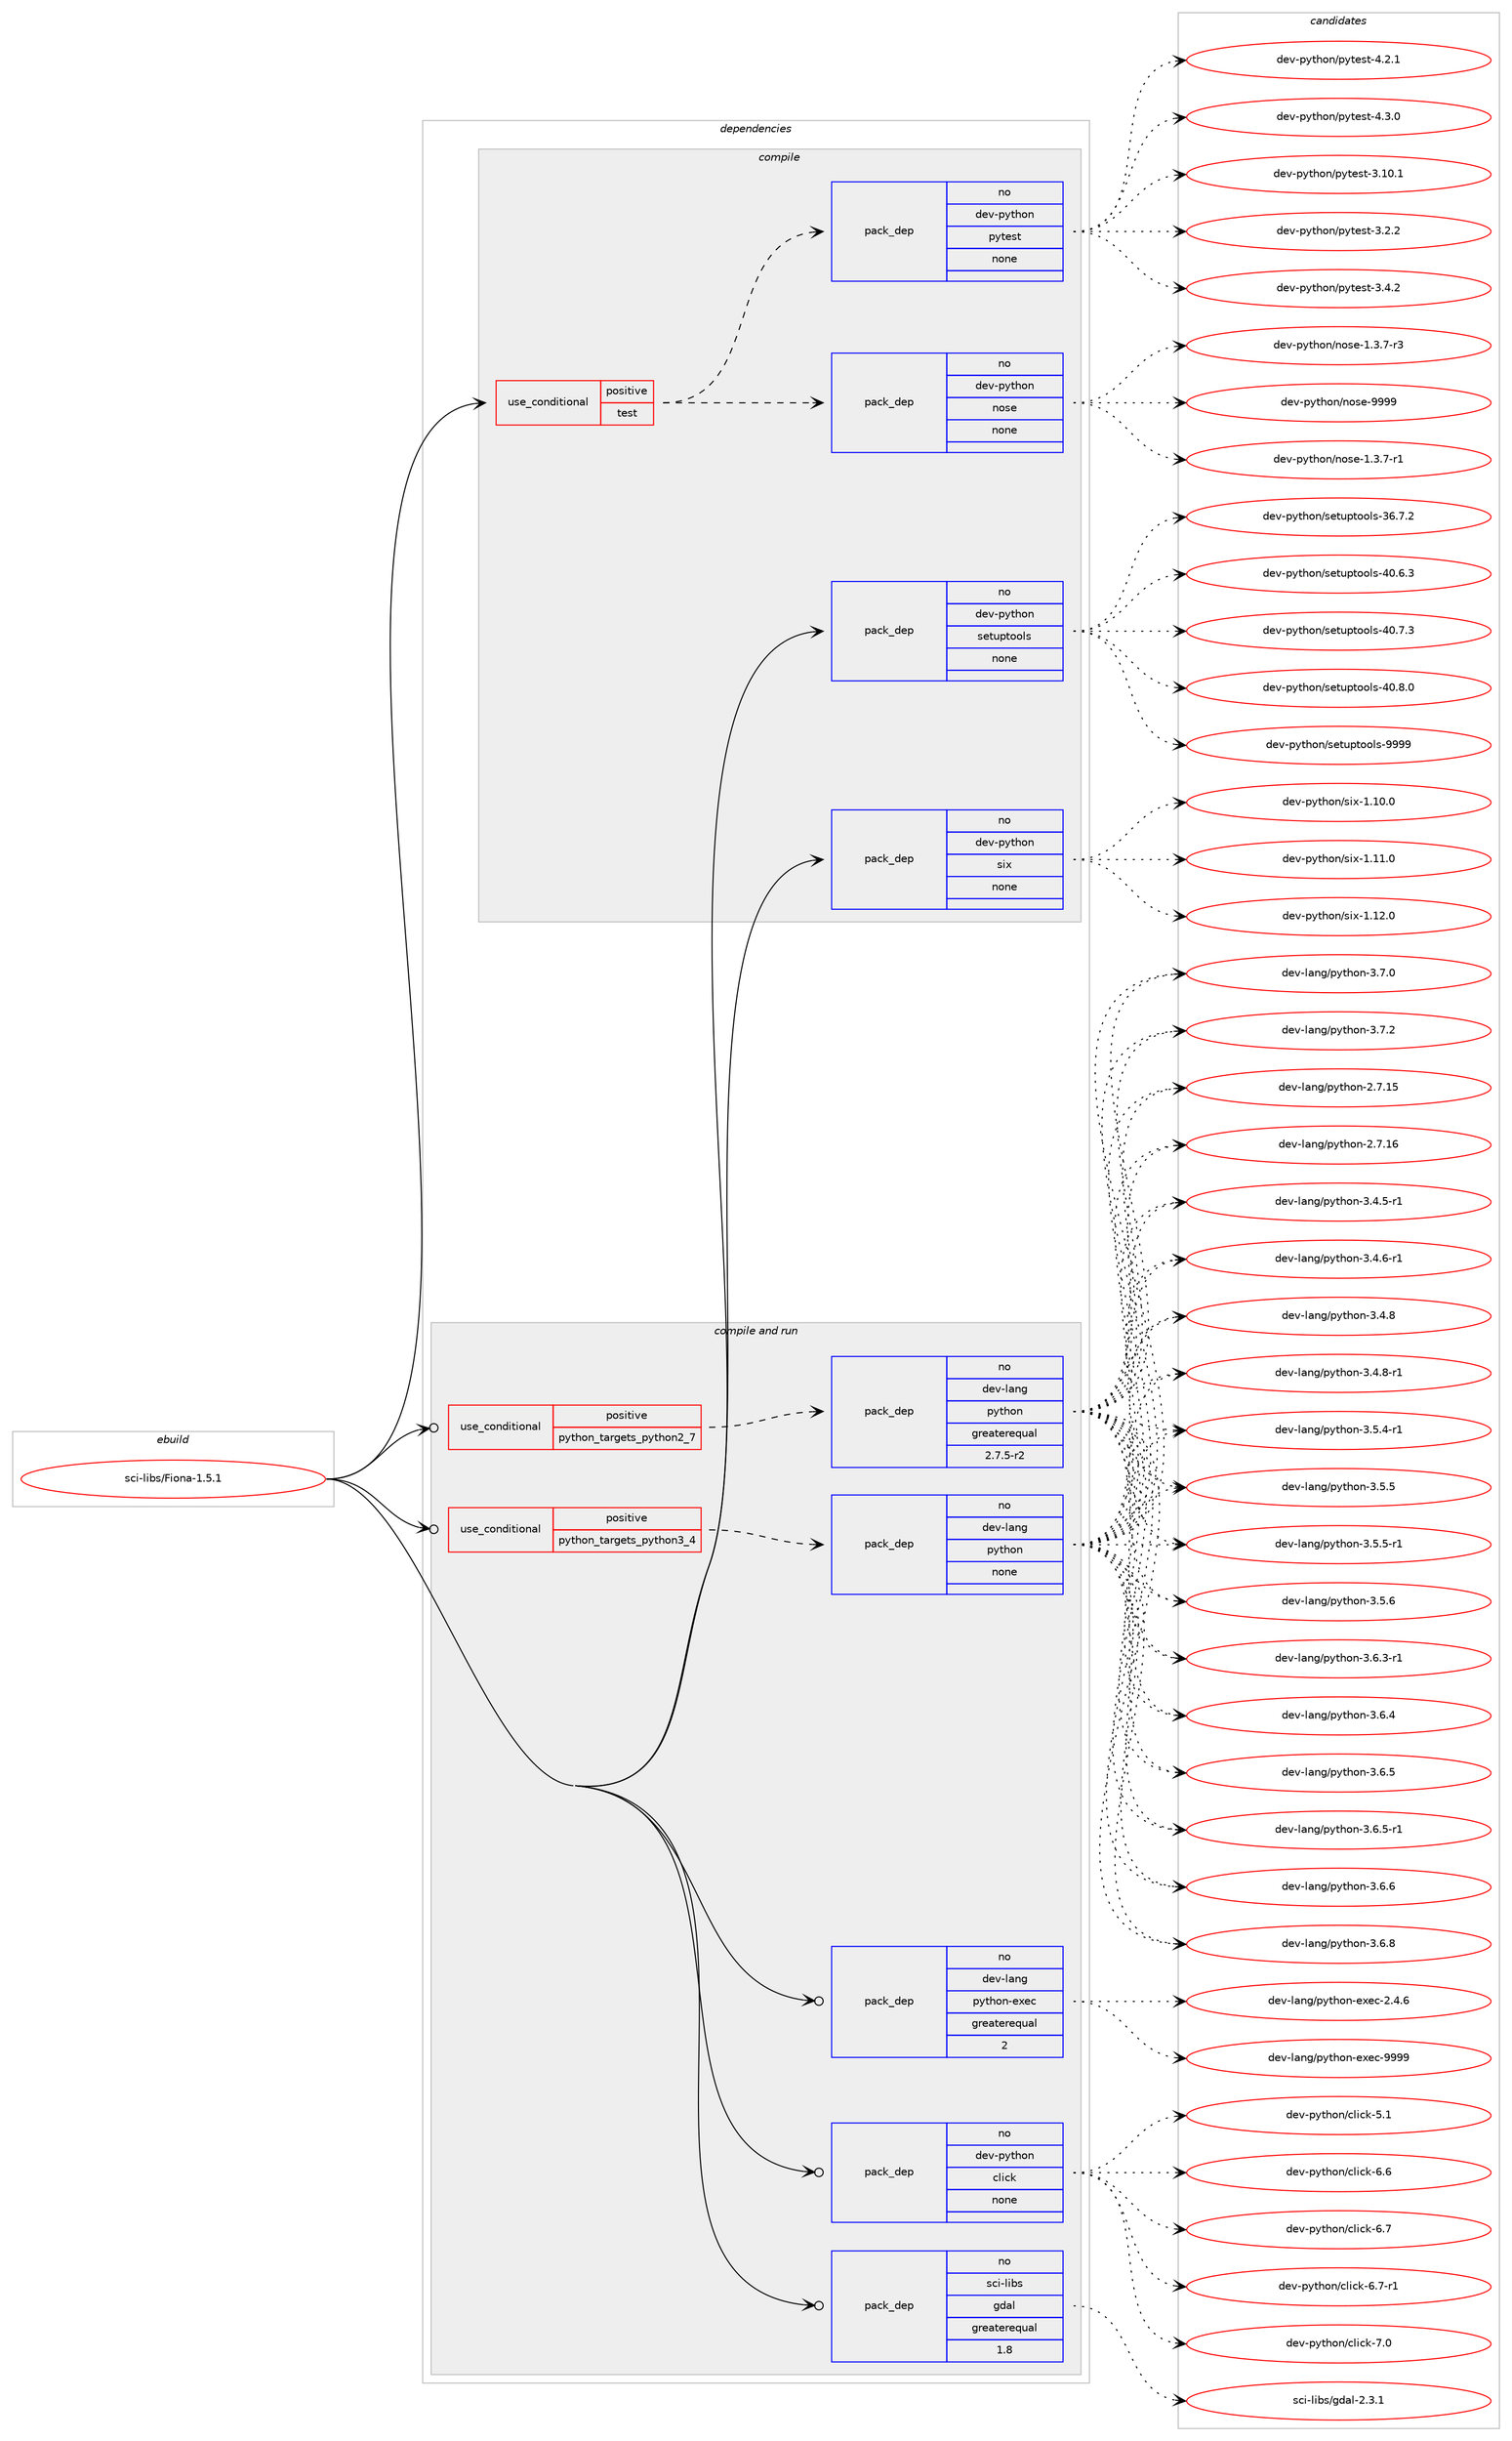 digraph prolog {

# *************
# Graph options
# *************

newrank=true;
concentrate=true;
compound=true;
graph [rankdir=LR,fontname=Helvetica,fontsize=10,ranksep=1.5];#, ranksep=2.5, nodesep=0.2];
edge  [arrowhead=vee];
node  [fontname=Helvetica,fontsize=10];

# **********
# The ebuild
# **********

subgraph cluster_leftcol {
color=gray;
rank=same;
label=<<i>ebuild</i>>;
id [label="sci-libs/Fiona-1.5.1", color=red, width=4, href="../sci-libs/Fiona-1.5.1.svg"];
}

# ****************
# The dependencies
# ****************

subgraph cluster_midcol {
color=gray;
label=<<i>dependencies</i>>;
subgraph cluster_compile {
fillcolor="#eeeeee";
style=filled;
label=<<i>compile</i>>;
subgraph cond452928 {
dependency1691814 [label=<<TABLE BORDER="0" CELLBORDER="1" CELLSPACING="0" CELLPADDING="4"><TR><TD ROWSPAN="3" CELLPADDING="10">use_conditional</TD></TR><TR><TD>positive</TD></TR><TR><TD>test</TD></TR></TABLE>>, shape=none, color=red];
subgraph pack1211177 {
dependency1691815 [label=<<TABLE BORDER="0" CELLBORDER="1" CELLSPACING="0" CELLPADDING="4" WIDTH="220"><TR><TD ROWSPAN="6" CELLPADDING="30">pack_dep</TD></TR><TR><TD WIDTH="110">no</TD></TR><TR><TD>dev-python</TD></TR><TR><TD>nose</TD></TR><TR><TD>none</TD></TR><TR><TD></TD></TR></TABLE>>, shape=none, color=blue];
}
dependency1691814:e -> dependency1691815:w [weight=20,style="dashed",arrowhead="vee"];
subgraph pack1211178 {
dependency1691816 [label=<<TABLE BORDER="0" CELLBORDER="1" CELLSPACING="0" CELLPADDING="4" WIDTH="220"><TR><TD ROWSPAN="6" CELLPADDING="30">pack_dep</TD></TR><TR><TD WIDTH="110">no</TD></TR><TR><TD>dev-python</TD></TR><TR><TD>pytest</TD></TR><TR><TD>none</TD></TR><TR><TD></TD></TR></TABLE>>, shape=none, color=blue];
}
dependency1691814:e -> dependency1691816:w [weight=20,style="dashed",arrowhead="vee"];
}
id:e -> dependency1691814:w [weight=20,style="solid",arrowhead="vee"];
subgraph pack1211179 {
dependency1691817 [label=<<TABLE BORDER="0" CELLBORDER="1" CELLSPACING="0" CELLPADDING="4" WIDTH="220"><TR><TD ROWSPAN="6" CELLPADDING="30">pack_dep</TD></TR><TR><TD WIDTH="110">no</TD></TR><TR><TD>dev-python</TD></TR><TR><TD>setuptools</TD></TR><TR><TD>none</TD></TR><TR><TD></TD></TR></TABLE>>, shape=none, color=blue];
}
id:e -> dependency1691817:w [weight=20,style="solid",arrowhead="vee"];
subgraph pack1211180 {
dependency1691818 [label=<<TABLE BORDER="0" CELLBORDER="1" CELLSPACING="0" CELLPADDING="4" WIDTH="220"><TR><TD ROWSPAN="6" CELLPADDING="30">pack_dep</TD></TR><TR><TD WIDTH="110">no</TD></TR><TR><TD>dev-python</TD></TR><TR><TD>six</TD></TR><TR><TD>none</TD></TR><TR><TD></TD></TR></TABLE>>, shape=none, color=blue];
}
id:e -> dependency1691818:w [weight=20,style="solid",arrowhead="vee"];
}
subgraph cluster_compileandrun {
fillcolor="#eeeeee";
style=filled;
label=<<i>compile and run</i>>;
subgraph cond452929 {
dependency1691819 [label=<<TABLE BORDER="0" CELLBORDER="1" CELLSPACING="0" CELLPADDING="4"><TR><TD ROWSPAN="3" CELLPADDING="10">use_conditional</TD></TR><TR><TD>positive</TD></TR><TR><TD>python_targets_python2_7</TD></TR></TABLE>>, shape=none, color=red];
subgraph pack1211181 {
dependency1691820 [label=<<TABLE BORDER="0" CELLBORDER="1" CELLSPACING="0" CELLPADDING="4" WIDTH="220"><TR><TD ROWSPAN="6" CELLPADDING="30">pack_dep</TD></TR><TR><TD WIDTH="110">no</TD></TR><TR><TD>dev-lang</TD></TR><TR><TD>python</TD></TR><TR><TD>greaterequal</TD></TR><TR><TD>2.7.5-r2</TD></TR></TABLE>>, shape=none, color=blue];
}
dependency1691819:e -> dependency1691820:w [weight=20,style="dashed",arrowhead="vee"];
}
id:e -> dependency1691819:w [weight=20,style="solid",arrowhead="odotvee"];
subgraph cond452930 {
dependency1691821 [label=<<TABLE BORDER="0" CELLBORDER="1" CELLSPACING="0" CELLPADDING="4"><TR><TD ROWSPAN="3" CELLPADDING="10">use_conditional</TD></TR><TR><TD>positive</TD></TR><TR><TD>python_targets_python3_4</TD></TR></TABLE>>, shape=none, color=red];
subgraph pack1211182 {
dependency1691822 [label=<<TABLE BORDER="0" CELLBORDER="1" CELLSPACING="0" CELLPADDING="4" WIDTH="220"><TR><TD ROWSPAN="6" CELLPADDING="30">pack_dep</TD></TR><TR><TD WIDTH="110">no</TD></TR><TR><TD>dev-lang</TD></TR><TR><TD>python</TD></TR><TR><TD>none</TD></TR><TR><TD></TD></TR></TABLE>>, shape=none, color=blue];
}
dependency1691821:e -> dependency1691822:w [weight=20,style="dashed",arrowhead="vee"];
}
id:e -> dependency1691821:w [weight=20,style="solid",arrowhead="odotvee"];
subgraph pack1211183 {
dependency1691823 [label=<<TABLE BORDER="0" CELLBORDER="1" CELLSPACING="0" CELLPADDING="4" WIDTH="220"><TR><TD ROWSPAN="6" CELLPADDING="30">pack_dep</TD></TR><TR><TD WIDTH="110">no</TD></TR><TR><TD>dev-lang</TD></TR><TR><TD>python-exec</TD></TR><TR><TD>greaterequal</TD></TR><TR><TD>2</TD></TR></TABLE>>, shape=none, color=blue];
}
id:e -> dependency1691823:w [weight=20,style="solid",arrowhead="odotvee"];
subgraph pack1211184 {
dependency1691824 [label=<<TABLE BORDER="0" CELLBORDER="1" CELLSPACING="0" CELLPADDING="4" WIDTH="220"><TR><TD ROWSPAN="6" CELLPADDING="30">pack_dep</TD></TR><TR><TD WIDTH="110">no</TD></TR><TR><TD>dev-python</TD></TR><TR><TD>click</TD></TR><TR><TD>none</TD></TR><TR><TD></TD></TR></TABLE>>, shape=none, color=blue];
}
id:e -> dependency1691824:w [weight=20,style="solid",arrowhead="odotvee"];
subgraph pack1211185 {
dependency1691825 [label=<<TABLE BORDER="0" CELLBORDER="1" CELLSPACING="0" CELLPADDING="4" WIDTH="220"><TR><TD ROWSPAN="6" CELLPADDING="30">pack_dep</TD></TR><TR><TD WIDTH="110">no</TD></TR><TR><TD>sci-libs</TD></TR><TR><TD>gdal</TD></TR><TR><TD>greaterequal</TD></TR><TR><TD>1.8</TD></TR></TABLE>>, shape=none, color=blue];
}
id:e -> dependency1691825:w [weight=20,style="solid",arrowhead="odotvee"];
}
subgraph cluster_run {
fillcolor="#eeeeee";
style=filled;
label=<<i>run</i>>;
}
}

# **************
# The candidates
# **************

subgraph cluster_choices {
rank=same;
color=gray;
label=<<i>candidates</i>>;

subgraph choice1211177 {
color=black;
nodesep=1;
choice10010111845112121116104111110471101111151014549465146554511449 [label="dev-python/nose-1.3.7-r1", color=red, width=4,href="../dev-python/nose-1.3.7-r1.svg"];
choice10010111845112121116104111110471101111151014549465146554511451 [label="dev-python/nose-1.3.7-r3", color=red, width=4,href="../dev-python/nose-1.3.7-r3.svg"];
choice10010111845112121116104111110471101111151014557575757 [label="dev-python/nose-9999", color=red, width=4,href="../dev-python/nose-9999.svg"];
dependency1691815:e -> choice10010111845112121116104111110471101111151014549465146554511449:w [style=dotted,weight="100"];
dependency1691815:e -> choice10010111845112121116104111110471101111151014549465146554511451:w [style=dotted,weight="100"];
dependency1691815:e -> choice10010111845112121116104111110471101111151014557575757:w [style=dotted,weight="100"];
}
subgraph choice1211178 {
color=black;
nodesep=1;
choice100101118451121211161041111104711212111610111511645514649484649 [label="dev-python/pytest-3.10.1", color=red, width=4,href="../dev-python/pytest-3.10.1.svg"];
choice1001011184511212111610411111047112121116101115116455146504650 [label="dev-python/pytest-3.2.2", color=red, width=4,href="../dev-python/pytest-3.2.2.svg"];
choice1001011184511212111610411111047112121116101115116455146524650 [label="dev-python/pytest-3.4.2", color=red, width=4,href="../dev-python/pytest-3.4.2.svg"];
choice1001011184511212111610411111047112121116101115116455246504649 [label="dev-python/pytest-4.2.1", color=red, width=4,href="../dev-python/pytest-4.2.1.svg"];
choice1001011184511212111610411111047112121116101115116455246514648 [label="dev-python/pytest-4.3.0", color=red, width=4,href="../dev-python/pytest-4.3.0.svg"];
dependency1691816:e -> choice100101118451121211161041111104711212111610111511645514649484649:w [style=dotted,weight="100"];
dependency1691816:e -> choice1001011184511212111610411111047112121116101115116455146504650:w [style=dotted,weight="100"];
dependency1691816:e -> choice1001011184511212111610411111047112121116101115116455146524650:w [style=dotted,weight="100"];
dependency1691816:e -> choice1001011184511212111610411111047112121116101115116455246504649:w [style=dotted,weight="100"];
dependency1691816:e -> choice1001011184511212111610411111047112121116101115116455246514648:w [style=dotted,weight="100"];
}
subgraph choice1211179 {
color=black;
nodesep=1;
choice100101118451121211161041111104711510111611711211611111110811545515446554650 [label="dev-python/setuptools-36.7.2", color=red, width=4,href="../dev-python/setuptools-36.7.2.svg"];
choice100101118451121211161041111104711510111611711211611111110811545524846544651 [label="dev-python/setuptools-40.6.3", color=red, width=4,href="../dev-python/setuptools-40.6.3.svg"];
choice100101118451121211161041111104711510111611711211611111110811545524846554651 [label="dev-python/setuptools-40.7.3", color=red, width=4,href="../dev-python/setuptools-40.7.3.svg"];
choice100101118451121211161041111104711510111611711211611111110811545524846564648 [label="dev-python/setuptools-40.8.0", color=red, width=4,href="../dev-python/setuptools-40.8.0.svg"];
choice10010111845112121116104111110471151011161171121161111111081154557575757 [label="dev-python/setuptools-9999", color=red, width=4,href="../dev-python/setuptools-9999.svg"];
dependency1691817:e -> choice100101118451121211161041111104711510111611711211611111110811545515446554650:w [style=dotted,weight="100"];
dependency1691817:e -> choice100101118451121211161041111104711510111611711211611111110811545524846544651:w [style=dotted,weight="100"];
dependency1691817:e -> choice100101118451121211161041111104711510111611711211611111110811545524846554651:w [style=dotted,weight="100"];
dependency1691817:e -> choice100101118451121211161041111104711510111611711211611111110811545524846564648:w [style=dotted,weight="100"];
dependency1691817:e -> choice10010111845112121116104111110471151011161171121161111111081154557575757:w [style=dotted,weight="100"];
}
subgraph choice1211180 {
color=black;
nodesep=1;
choice100101118451121211161041111104711510512045494649484648 [label="dev-python/six-1.10.0", color=red, width=4,href="../dev-python/six-1.10.0.svg"];
choice100101118451121211161041111104711510512045494649494648 [label="dev-python/six-1.11.0", color=red, width=4,href="../dev-python/six-1.11.0.svg"];
choice100101118451121211161041111104711510512045494649504648 [label="dev-python/six-1.12.0", color=red, width=4,href="../dev-python/six-1.12.0.svg"];
dependency1691818:e -> choice100101118451121211161041111104711510512045494649484648:w [style=dotted,weight="100"];
dependency1691818:e -> choice100101118451121211161041111104711510512045494649494648:w [style=dotted,weight="100"];
dependency1691818:e -> choice100101118451121211161041111104711510512045494649504648:w [style=dotted,weight="100"];
}
subgraph choice1211181 {
color=black;
nodesep=1;
choice10010111845108971101034711212111610411111045504655464953 [label="dev-lang/python-2.7.15", color=red, width=4,href="../dev-lang/python-2.7.15.svg"];
choice10010111845108971101034711212111610411111045504655464954 [label="dev-lang/python-2.7.16", color=red, width=4,href="../dev-lang/python-2.7.16.svg"];
choice1001011184510897110103471121211161041111104551465246534511449 [label="dev-lang/python-3.4.5-r1", color=red, width=4,href="../dev-lang/python-3.4.5-r1.svg"];
choice1001011184510897110103471121211161041111104551465246544511449 [label="dev-lang/python-3.4.6-r1", color=red, width=4,href="../dev-lang/python-3.4.6-r1.svg"];
choice100101118451089711010347112121116104111110455146524656 [label="dev-lang/python-3.4.8", color=red, width=4,href="../dev-lang/python-3.4.8.svg"];
choice1001011184510897110103471121211161041111104551465246564511449 [label="dev-lang/python-3.4.8-r1", color=red, width=4,href="../dev-lang/python-3.4.8-r1.svg"];
choice1001011184510897110103471121211161041111104551465346524511449 [label="dev-lang/python-3.5.4-r1", color=red, width=4,href="../dev-lang/python-3.5.4-r1.svg"];
choice100101118451089711010347112121116104111110455146534653 [label="dev-lang/python-3.5.5", color=red, width=4,href="../dev-lang/python-3.5.5.svg"];
choice1001011184510897110103471121211161041111104551465346534511449 [label="dev-lang/python-3.5.5-r1", color=red, width=4,href="../dev-lang/python-3.5.5-r1.svg"];
choice100101118451089711010347112121116104111110455146534654 [label="dev-lang/python-3.5.6", color=red, width=4,href="../dev-lang/python-3.5.6.svg"];
choice1001011184510897110103471121211161041111104551465446514511449 [label="dev-lang/python-3.6.3-r1", color=red, width=4,href="../dev-lang/python-3.6.3-r1.svg"];
choice100101118451089711010347112121116104111110455146544652 [label="dev-lang/python-3.6.4", color=red, width=4,href="../dev-lang/python-3.6.4.svg"];
choice100101118451089711010347112121116104111110455146544653 [label="dev-lang/python-3.6.5", color=red, width=4,href="../dev-lang/python-3.6.5.svg"];
choice1001011184510897110103471121211161041111104551465446534511449 [label="dev-lang/python-3.6.5-r1", color=red, width=4,href="../dev-lang/python-3.6.5-r1.svg"];
choice100101118451089711010347112121116104111110455146544654 [label="dev-lang/python-3.6.6", color=red, width=4,href="../dev-lang/python-3.6.6.svg"];
choice100101118451089711010347112121116104111110455146544656 [label="dev-lang/python-3.6.8", color=red, width=4,href="../dev-lang/python-3.6.8.svg"];
choice100101118451089711010347112121116104111110455146554648 [label="dev-lang/python-3.7.0", color=red, width=4,href="../dev-lang/python-3.7.0.svg"];
choice100101118451089711010347112121116104111110455146554650 [label="dev-lang/python-3.7.2", color=red, width=4,href="../dev-lang/python-3.7.2.svg"];
dependency1691820:e -> choice10010111845108971101034711212111610411111045504655464953:w [style=dotted,weight="100"];
dependency1691820:e -> choice10010111845108971101034711212111610411111045504655464954:w [style=dotted,weight="100"];
dependency1691820:e -> choice1001011184510897110103471121211161041111104551465246534511449:w [style=dotted,weight="100"];
dependency1691820:e -> choice1001011184510897110103471121211161041111104551465246544511449:w [style=dotted,weight="100"];
dependency1691820:e -> choice100101118451089711010347112121116104111110455146524656:w [style=dotted,weight="100"];
dependency1691820:e -> choice1001011184510897110103471121211161041111104551465246564511449:w [style=dotted,weight="100"];
dependency1691820:e -> choice1001011184510897110103471121211161041111104551465346524511449:w [style=dotted,weight="100"];
dependency1691820:e -> choice100101118451089711010347112121116104111110455146534653:w [style=dotted,weight="100"];
dependency1691820:e -> choice1001011184510897110103471121211161041111104551465346534511449:w [style=dotted,weight="100"];
dependency1691820:e -> choice100101118451089711010347112121116104111110455146534654:w [style=dotted,weight="100"];
dependency1691820:e -> choice1001011184510897110103471121211161041111104551465446514511449:w [style=dotted,weight="100"];
dependency1691820:e -> choice100101118451089711010347112121116104111110455146544652:w [style=dotted,weight="100"];
dependency1691820:e -> choice100101118451089711010347112121116104111110455146544653:w [style=dotted,weight="100"];
dependency1691820:e -> choice1001011184510897110103471121211161041111104551465446534511449:w [style=dotted,weight="100"];
dependency1691820:e -> choice100101118451089711010347112121116104111110455146544654:w [style=dotted,weight="100"];
dependency1691820:e -> choice100101118451089711010347112121116104111110455146544656:w [style=dotted,weight="100"];
dependency1691820:e -> choice100101118451089711010347112121116104111110455146554648:w [style=dotted,weight="100"];
dependency1691820:e -> choice100101118451089711010347112121116104111110455146554650:w [style=dotted,weight="100"];
}
subgraph choice1211182 {
color=black;
nodesep=1;
choice10010111845108971101034711212111610411111045504655464953 [label="dev-lang/python-2.7.15", color=red, width=4,href="../dev-lang/python-2.7.15.svg"];
choice10010111845108971101034711212111610411111045504655464954 [label="dev-lang/python-2.7.16", color=red, width=4,href="../dev-lang/python-2.7.16.svg"];
choice1001011184510897110103471121211161041111104551465246534511449 [label="dev-lang/python-3.4.5-r1", color=red, width=4,href="../dev-lang/python-3.4.5-r1.svg"];
choice1001011184510897110103471121211161041111104551465246544511449 [label="dev-lang/python-3.4.6-r1", color=red, width=4,href="../dev-lang/python-3.4.6-r1.svg"];
choice100101118451089711010347112121116104111110455146524656 [label="dev-lang/python-3.4.8", color=red, width=4,href="../dev-lang/python-3.4.8.svg"];
choice1001011184510897110103471121211161041111104551465246564511449 [label="dev-lang/python-3.4.8-r1", color=red, width=4,href="../dev-lang/python-3.4.8-r1.svg"];
choice1001011184510897110103471121211161041111104551465346524511449 [label="dev-lang/python-3.5.4-r1", color=red, width=4,href="../dev-lang/python-3.5.4-r1.svg"];
choice100101118451089711010347112121116104111110455146534653 [label="dev-lang/python-3.5.5", color=red, width=4,href="../dev-lang/python-3.5.5.svg"];
choice1001011184510897110103471121211161041111104551465346534511449 [label="dev-lang/python-3.5.5-r1", color=red, width=4,href="../dev-lang/python-3.5.5-r1.svg"];
choice100101118451089711010347112121116104111110455146534654 [label="dev-lang/python-3.5.6", color=red, width=4,href="../dev-lang/python-3.5.6.svg"];
choice1001011184510897110103471121211161041111104551465446514511449 [label="dev-lang/python-3.6.3-r1", color=red, width=4,href="../dev-lang/python-3.6.3-r1.svg"];
choice100101118451089711010347112121116104111110455146544652 [label="dev-lang/python-3.6.4", color=red, width=4,href="../dev-lang/python-3.6.4.svg"];
choice100101118451089711010347112121116104111110455146544653 [label="dev-lang/python-3.6.5", color=red, width=4,href="../dev-lang/python-3.6.5.svg"];
choice1001011184510897110103471121211161041111104551465446534511449 [label="dev-lang/python-3.6.5-r1", color=red, width=4,href="../dev-lang/python-3.6.5-r1.svg"];
choice100101118451089711010347112121116104111110455146544654 [label="dev-lang/python-3.6.6", color=red, width=4,href="../dev-lang/python-3.6.6.svg"];
choice100101118451089711010347112121116104111110455146544656 [label="dev-lang/python-3.6.8", color=red, width=4,href="../dev-lang/python-3.6.8.svg"];
choice100101118451089711010347112121116104111110455146554648 [label="dev-lang/python-3.7.0", color=red, width=4,href="../dev-lang/python-3.7.0.svg"];
choice100101118451089711010347112121116104111110455146554650 [label="dev-lang/python-3.7.2", color=red, width=4,href="../dev-lang/python-3.7.2.svg"];
dependency1691822:e -> choice10010111845108971101034711212111610411111045504655464953:w [style=dotted,weight="100"];
dependency1691822:e -> choice10010111845108971101034711212111610411111045504655464954:w [style=dotted,weight="100"];
dependency1691822:e -> choice1001011184510897110103471121211161041111104551465246534511449:w [style=dotted,weight="100"];
dependency1691822:e -> choice1001011184510897110103471121211161041111104551465246544511449:w [style=dotted,weight="100"];
dependency1691822:e -> choice100101118451089711010347112121116104111110455146524656:w [style=dotted,weight="100"];
dependency1691822:e -> choice1001011184510897110103471121211161041111104551465246564511449:w [style=dotted,weight="100"];
dependency1691822:e -> choice1001011184510897110103471121211161041111104551465346524511449:w [style=dotted,weight="100"];
dependency1691822:e -> choice100101118451089711010347112121116104111110455146534653:w [style=dotted,weight="100"];
dependency1691822:e -> choice1001011184510897110103471121211161041111104551465346534511449:w [style=dotted,weight="100"];
dependency1691822:e -> choice100101118451089711010347112121116104111110455146534654:w [style=dotted,weight="100"];
dependency1691822:e -> choice1001011184510897110103471121211161041111104551465446514511449:w [style=dotted,weight="100"];
dependency1691822:e -> choice100101118451089711010347112121116104111110455146544652:w [style=dotted,weight="100"];
dependency1691822:e -> choice100101118451089711010347112121116104111110455146544653:w [style=dotted,weight="100"];
dependency1691822:e -> choice1001011184510897110103471121211161041111104551465446534511449:w [style=dotted,weight="100"];
dependency1691822:e -> choice100101118451089711010347112121116104111110455146544654:w [style=dotted,weight="100"];
dependency1691822:e -> choice100101118451089711010347112121116104111110455146544656:w [style=dotted,weight="100"];
dependency1691822:e -> choice100101118451089711010347112121116104111110455146554648:w [style=dotted,weight="100"];
dependency1691822:e -> choice100101118451089711010347112121116104111110455146554650:w [style=dotted,weight="100"];
}
subgraph choice1211183 {
color=black;
nodesep=1;
choice1001011184510897110103471121211161041111104510112010199455046524654 [label="dev-lang/python-exec-2.4.6", color=red, width=4,href="../dev-lang/python-exec-2.4.6.svg"];
choice10010111845108971101034711212111610411111045101120101994557575757 [label="dev-lang/python-exec-9999", color=red, width=4,href="../dev-lang/python-exec-9999.svg"];
dependency1691823:e -> choice1001011184510897110103471121211161041111104510112010199455046524654:w [style=dotted,weight="100"];
dependency1691823:e -> choice10010111845108971101034711212111610411111045101120101994557575757:w [style=dotted,weight="100"];
}
subgraph choice1211184 {
color=black;
nodesep=1;
choice1001011184511212111610411111047991081059910745534649 [label="dev-python/click-5.1", color=red, width=4,href="../dev-python/click-5.1.svg"];
choice1001011184511212111610411111047991081059910745544654 [label="dev-python/click-6.6", color=red, width=4,href="../dev-python/click-6.6.svg"];
choice1001011184511212111610411111047991081059910745544655 [label="dev-python/click-6.7", color=red, width=4,href="../dev-python/click-6.7.svg"];
choice10010111845112121116104111110479910810599107455446554511449 [label="dev-python/click-6.7-r1", color=red, width=4,href="../dev-python/click-6.7-r1.svg"];
choice1001011184511212111610411111047991081059910745554648 [label="dev-python/click-7.0", color=red, width=4,href="../dev-python/click-7.0.svg"];
dependency1691824:e -> choice1001011184511212111610411111047991081059910745534649:w [style=dotted,weight="100"];
dependency1691824:e -> choice1001011184511212111610411111047991081059910745544654:w [style=dotted,weight="100"];
dependency1691824:e -> choice1001011184511212111610411111047991081059910745544655:w [style=dotted,weight="100"];
dependency1691824:e -> choice10010111845112121116104111110479910810599107455446554511449:w [style=dotted,weight="100"];
dependency1691824:e -> choice1001011184511212111610411111047991081059910745554648:w [style=dotted,weight="100"];
}
subgraph choice1211185 {
color=black;
nodesep=1;
choice1159910545108105981154710310097108455046514649 [label="sci-libs/gdal-2.3.1", color=red, width=4,href="../sci-libs/gdal-2.3.1.svg"];
dependency1691825:e -> choice1159910545108105981154710310097108455046514649:w [style=dotted,weight="100"];
}
}

}
